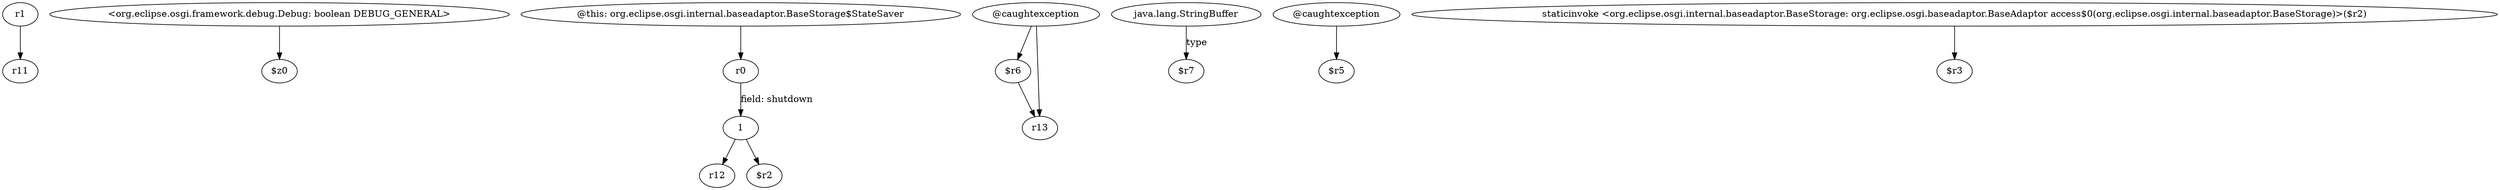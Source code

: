digraph g {
0[label="r1"]
1[label="r11"]
0->1[label=""]
2[label="<org.eclipse.osgi.framework.debug.Debug: boolean DEBUG_GENERAL>"]
3[label="$z0"]
2->3[label=""]
4[label="@this: org.eclipse.osgi.internal.baseadaptor.BaseStorage$StateSaver"]
5[label="r0"]
4->5[label=""]
6[label="@caughtexception"]
7[label="$r6"]
6->7[label=""]
8[label="java.lang.StringBuffer"]
9[label="$r7"]
8->9[label="type"]
10[label="1"]
11[label="r12"]
10->11[label=""]
12[label="@caughtexception"]
13[label="$r5"]
12->13[label=""]
14[label="$r2"]
10->14[label=""]
15[label="staticinvoke <org.eclipse.osgi.internal.baseadaptor.BaseStorage: org.eclipse.osgi.baseadaptor.BaseAdaptor access$0(org.eclipse.osgi.internal.baseadaptor.BaseStorage)>($r2)"]
16[label="$r3"]
15->16[label=""]
5->10[label="field: shutdown"]
17[label="r13"]
6->17[label=""]
7->17[label=""]
}